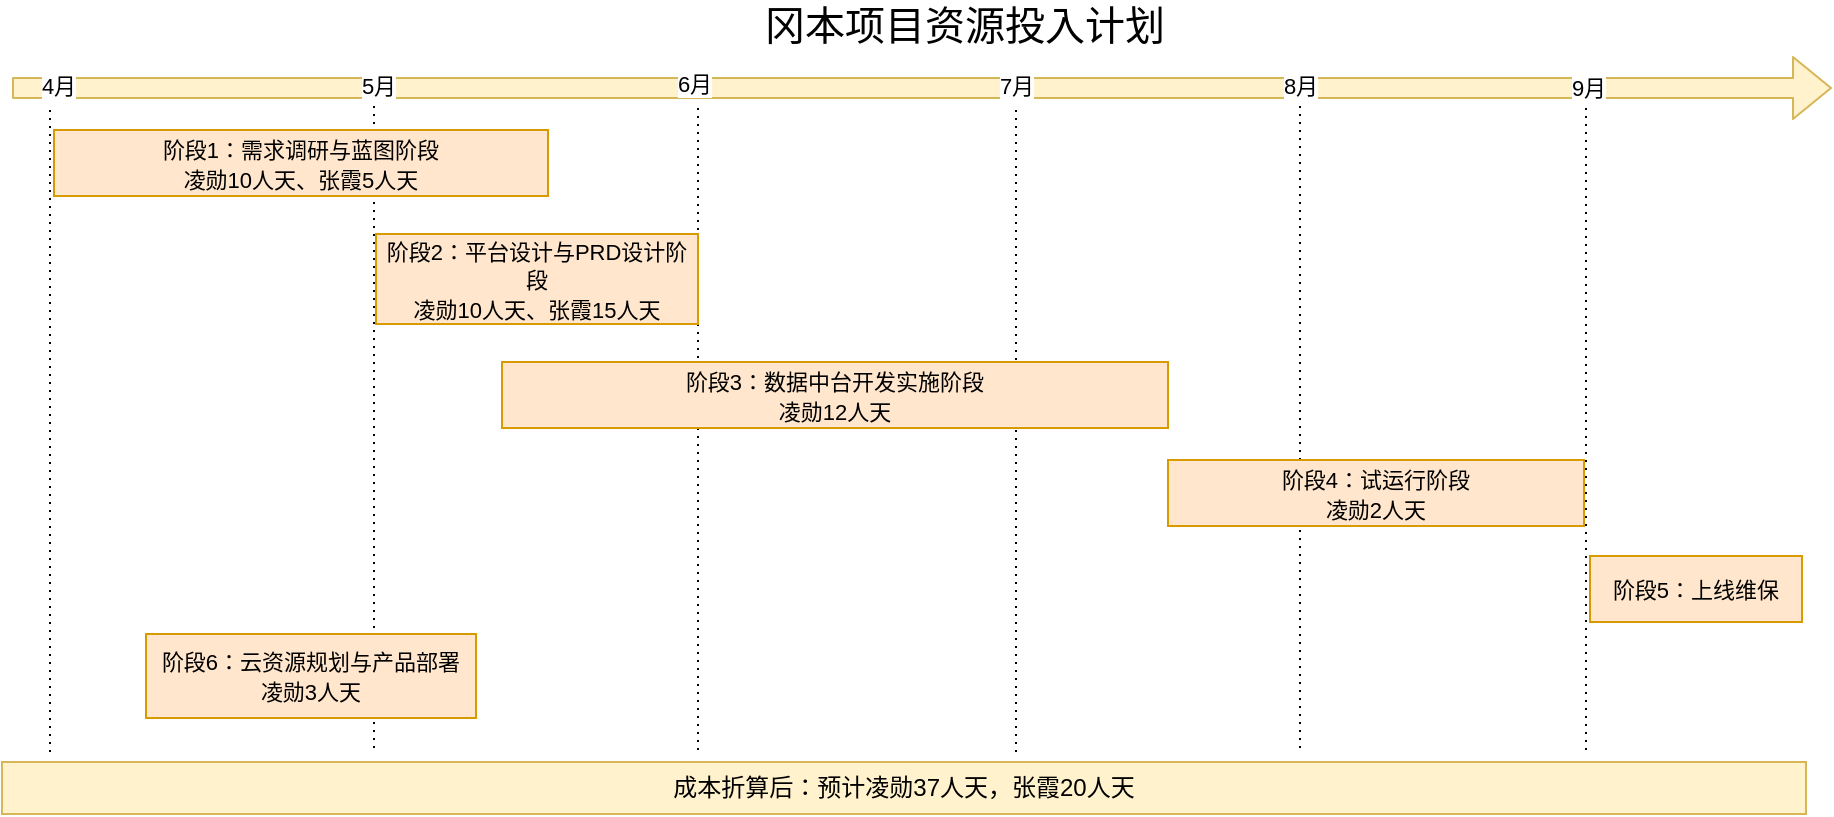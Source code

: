<mxfile version="14.4.4" type="github"><diagram id="i7opcRBkZHSnKZlHjUzk" name="第 1 页"><mxGraphModel dx="946" dy="614" grid="0" gridSize="10" guides="1" tooltips="1" connect="1" arrows="1" fold="1" page="0" pageScale="1" pageWidth="900" pageHeight="1600" math="0" shadow="0"><root><mxCell id="0"/><mxCell id="1" parent="0"/><mxCell id="kePNU1vjgmufKB-Y-pu1-1" value="" style="shape=flexArrow;endArrow=classic;html=1;fillColor=#fff2cc;strokeColor=#d6b656;" parent="1" edge="1"><mxGeometry width="50" height="50" relative="1" as="geometry"><mxPoint x="49" y="125" as="sourcePoint"/><mxPoint x="959" y="125" as="targetPoint"/></mxGeometry></mxCell><mxCell id="kePNU1vjgmufKB-Y-pu1-2" value="4月" style="edgeLabel;html=1;align=center;verticalAlign=middle;resizable=0;points=[];" parent="kePNU1vjgmufKB-Y-pu1-1" vertex="1" connectable="0"><mxGeometry x="-0.951" y="1" relative="1" as="geometry"><mxPoint as="offset"/></mxGeometry></mxCell><mxCell id="kePNU1vjgmufKB-Y-pu1-4" value="5月" style="edgeLabel;html=1;align=center;verticalAlign=middle;resizable=0;points=[];" parent="kePNU1vjgmufKB-Y-pu1-1" vertex="1" connectable="0"><mxGeometry x="-0.562" relative="1" as="geometry"><mxPoint x="-17" y="-1" as="offset"/></mxGeometry></mxCell><mxCell id="kePNU1vjgmufKB-Y-pu1-5" value="6月" style="edgeLabel;html=1;align=center;verticalAlign=middle;resizable=0;points=[];" parent="kePNU1vjgmufKB-Y-pu1-1" vertex="1" connectable="0"><mxGeometry x="-0.168" y="2" relative="1" as="geometry"><mxPoint x="-38" as="offset"/></mxGeometry></mxCell><mxCell id="kePNU1vjgmufKB-Y-pu1-6" value="7月" style="edgeLabel;html=1;align=center;verticalAlign=middle;resizable=0;points=[];" parent="kePNU1vjgmufKB-Y-pu1-1" vertex="1" connectable="0"><mxGeometry x="0.211" y="1" relative="1" as="geometry"><mxPoint x="-49" as="offset"/></mxGeometry></mxCell><mxCell id="kePNU1vjgmufKB-Y-pu1-7" value="8月" style="edgeLabel;html=1;align=center;verticalAlign=middle;resizable=0;points=[];" parent="kePNU1vjgmufKB-Y-pu1-1" vertex="1" connectable="0"><mxGeometry x="0.557" y="1" relative="1" as="geometry"><mxPoint x="-65" as="offset"/></mxGeometry></mxCell><mxCell id="kePNU1vjgmufKB-Y-pu1-8" value="9月" style="edgeLabel;html=1;align=center;verticalAlign=middle;resizable=0;points=[];" parent="kePNU1vjgmufKB-Y-pu1-1" vertex="1" connectable="0"><mxGeometry x="0.905" y="1" relative="1" as="geometry"><mxPoint x="-79" y="1" as="offset"/></mxGeometry></mxCell><mxCell id="kePNU1vjgmufKB-Y-pu1-9" value="" style="endArrow=none;dashed=1;html=1;dashPattern=1 3;strokeWidth=1;" parent="1" edge="1"><mxGeometry width="50" height="50" relative="1" as="geometry"><mxPoint x="68" y="457" as="sourcePoint"/><mxPoint x="68" y="133" as="targetPoint"/></mxGeometry></mxCell><mxCell id="kePNU1vjgmufKB-Y-pu1-10" value="" style="endArrow=none;dashed=1;html=1;dashPattern=1 3;strokeWidth=1;" parent="1" edge="1"><mxGeometry width="50" height="50" relative="1" as="geometry"><mxPoint x="230" y="455" as="sourcePoint"/><mxPoint x="230" y="131" as="targetPoint"/></mxGeometry></mxCell><mxCell id="kePNU1vjgmufKB-Y-pu1-11" value="" style="endArrow=none;dashed=1;html=1;dashPattern=1 3;strokeWidth=1;" parent="1" edge="1"><mxGeometry width="50" height="50" relative="1" as="geometry"><mxPoint x="392" y="456" as="sourcePoint"/><mxPoint x="392" y="132" as="targetPoint"/></mxGeometry></mxCell><mxCell id="kePNU1vjgmufKB-Y-pu1-12" value="" style="endArrow=none;dashed=1;html=1;dashPattern=1 3;strokeWidth=1;" parent="1" edge="1"><mxGeometry width="50" height="50" relative="1" as="geometry"><mxPoint x="551" y="457" as="sourcePoint"/><mxPoint x="551" y="133" as="targetPoint"/></mxGeometry></mxCell><mxCell id="kePNU1vjgmufKB-Y-pu1-13" value="" style="endArrow=none;dashed=1;html=1;dashPattern=1 3;strokeWidth=1;" parent="1" edge="1"><mxGeometry width="50" height="50" relative="1" as="geometry"><mxPoint x="693" y="455" as="sourcePoint"/><mxPoint x="693" y="131" as="targetPoint"/></mxGeometry></mxCell><mxCell id="kePNU1vjgmufKB-Y-pu1-14" value="" style="endArrow=none;dashed=1;html=1;dashPattern=1 3;strokeWidth=1;" parent="1" edge="1"><mxGeometry width="50" height="50" relative="1" as="geometry"><mxPoint x="836" y="456" as="sourcePoint"/><mxPoint x="836" y="132" as="targetPoint"/></mxGeometry></mxCell><mxCell id="Ct9aKTPdpYwtYY9W2zhI-1" value="&lt;font style=&quot;font-size: 11px&quot;&gt;阶段1：需求调研与蓝图阶段&lt;br&gt;凌勋10人天、张霞5人天&lt;br&gt;&lt;/font&gt;" style="rounded=0;whiteSpace=wrap;html=1;strokeColor=#d79b00;fillColor=#ffe6cc;" vertex="1" parent="1"><mxGeometry x="70" y="146" width="247" height="33" as="geometry"/></mxCell><mxCell id="Ct9aKTPdpYwtYY9W2zhI-2" value="&lt;font style=&quot;font-size: 11px&quot;&gt;阶段2：平台设计与PRD设计阶段&lt;br&gt;凌勋10人天、张霞15人天&lt;br&gt;&lt;/font&gt;" style="rounded=0;whiteSpace=wrap;html=1;strokeColor=#d79b00;fillColor=#ffe6cc;" vertex="1" parent="1"><mxGeometry x="231" y="198" width="161" height="45" as="geometry"/></mxCell><mxCell id="Ct9aKTPdpYwtYY9W2zhI-3" value="&lt;font style=&quot;font-size: 11px&quot;&gt;阶段3：数据中台开发实施阶段&lt;br&gt;凌勋12人天&lt;br&gt;&lt;/font&gt;" style="rounded=0;whiteSpace=wrap;html=1;strokeColor=#d79b00;fillColor=#ffe6cc;" vertex="1" parent="1"><mxGeometry x="294" y="262" width="333" height="33" as="geometry"/></mxCell><mxCell id="Ct9aKTPdpYwtYY9W2zhI-4" value="&lt;font style=&quot;font-size: 11px&quot;&gt;阶段4：试运行阶段&lt;br&gt;凌勋2人天&lt;br&gt;&lt;/font&gt;" style="rounded=0;whiteSpace=wrap;html=1;strokeColor=#d79b00;fillColor=#ffe6cc;" vertex="1" parent="1"><mxGeometry x="627" y="311" width="208" height="33" as="geometry"/></mxCell><mxCell id="Ct9aKTPdpYwtYY9W2zhI-6" value="&lt;font style=&quot;font-size: 11px&quot;&gt;阶段5：上线维保&lt;/font&gt;" style="rounded=0;whiteSpace=wrap;html=1;strokeColor=#d79b00;fillColor=#ffe6cc;" vertex="1" parent="1"><mxGeometry x="838" y="359" width="106" height="33" as="geometry"/></mxCell><mxCell id="Ct9aKTPdpYwtYY9W2zhI-7" value="&lt;font style=&quot;font-size: 11px&quot;&gt;阶段6：云资源规划与产品部署&lt;br&gt;凌勋3人天&lt;br&gt;&lt;/font&gt;" style="rounded=0;whiteSpace=wrap;html=1;strokeColor=#d79b00;fillColor=#ffe6cc;" vertex="1" parent="1"><mxGeometry x="116" y="398" width="165" height="42" as="geometry"/></mxCell><mxCell id="Ct9aKTPdpYwtYY9W2zhI-12" value="成本折算后：预计凌勋37人天，张霞20人天" style="rounded=0;whiteSpace=wrap;html=1;fillColor=#fff2cc;strokeColor=#d6b656;" vertex="1" parent="1"><mxGeometry x="44" y="462" width="902" height="26" as="geometry"/></mxCell><mxCell id="Ct9aKTPdpYwtYY9W2zhI-13" value="&lt;font style=&quot;font-size: 20px&quot;&gt;冈本项目资源投入计划&lt;/font&gt;" style="text;html=1;strokeColor=none;fillColor=none;align=center;verticalAlign=middle;whiteSpace=wrap;rounded=0;" vertex="1" parent="1"><mxGeometry x="380" y="83" width="291" height="20" as="geometry"/></mxCell></root></mxGraphModel></diagram></mxfile>